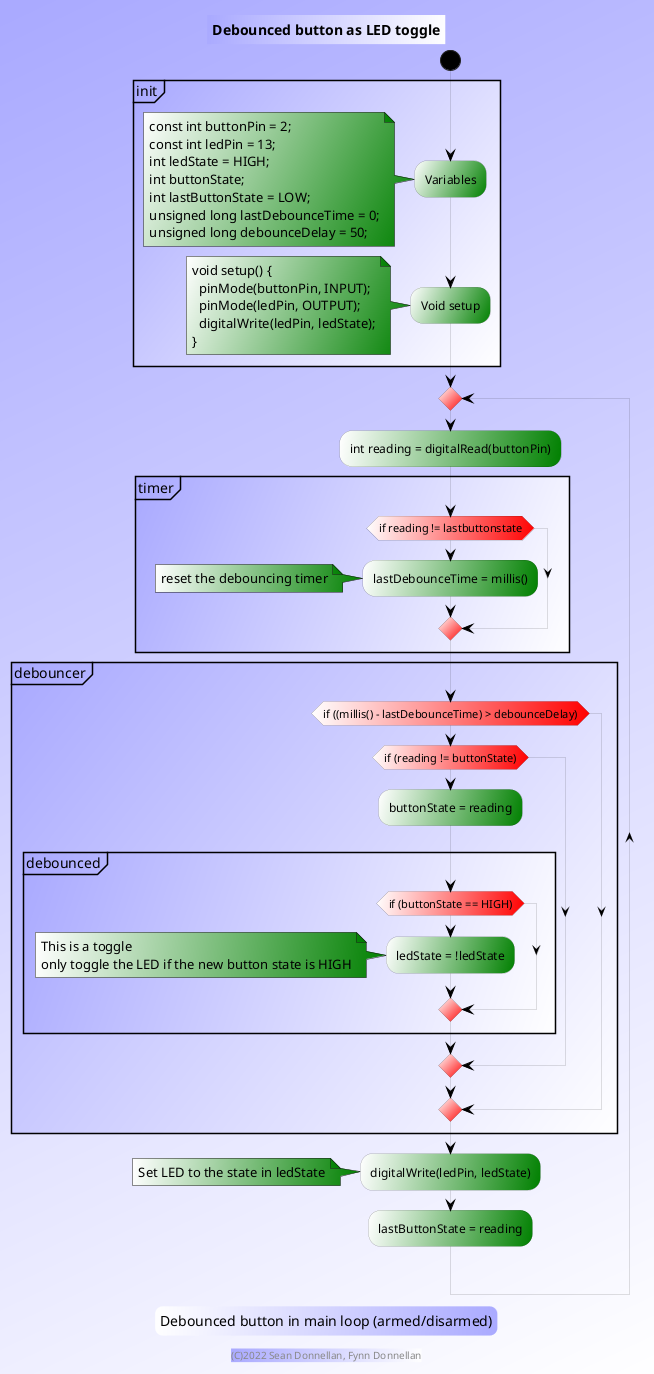 @startuml
title Debounced button as LED toggle
footer (C)2022 Sean Donnellan, Fynn Donnellan

skinparam activity {
  StartColor black
  BarColor black/blue
  EndColor black
  BackgroundColor #fff/green
  DiamondBackgroundColor #fff/red
  BorderColor black
  BorderThickness 0
}
skinparam note {
  BackgroundColor #fff/green
}
skinparam ArrowColor black
skinparam BackgroundColor #aaf/fff
skinparam legendBackgroundColor #fff/aaf
skinparam LegendBorderThickness 0
skinparam PartitionBackgroundColor #aaf/fff

start
  partition init {
    :Variables;
    note left
      const int buttonPin = 2;
      const int ledPin = 13;
      int ledState = HIGH;
      int buttonState;
      int lastButtonState = LOW;
      unsigned long lastDebounceTime = 0;
      unsigned long debounceDelay = 50;
    end note
    :Void setup;
    note left
      void setup() {
        pinMode(buttonPin, INPUT);
        pinMode(ledPin, OUTPUT);
        digitalWrite(ledPin, ledState);
      }
    end note
  }
	repeat
	  :int reading = digitalRead(buttonPin);
    partition timer {
      if (if reading != lastbuttonstate)
	    :lastDebounceTime = millis();
      note left
        reset the debouncing timer
      end note
      endif
    }
    partition debouncer {
      if (if ((millis() - lastDebounceTime) > debounceDelay))
        if (if (reading != buttonState))
          :buttonState = reading;
	  partition debounced {
          	if (if (buttonState == HIGH))
            		:ledState = !ledState;
            		note left
              			This is a toggle
              			only toggle the LED if the new button state is HIGH
            		end note
          	endif
	  }
        endif
      endif
    }
    :digitalWrite(ledPin, ledState);
    note left
    	Set LED to the state in ledState
    end note
    :lastButtonState = reading;

legend
Debounced button in main loop (armed/disarmed)
end legend

@enduml
